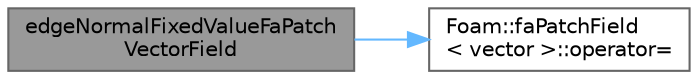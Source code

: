 digraph "edgeNormalFixedValueFaPatchVectorField"
{
 // LATEX_PDF_SIZE
  bgcolor="transparent";
  edge [fontname=Helvetica,fontsize=10,labelfontname=Helvetica,labelfontsize=10];
  node [fontname=Helvetica,fontsize=10,shape=box,height=0.2,width=0.4];
  rankdir="LR";
  Node1 [id="Node000001",label="edgeNormalFixedValueFaPatch\lVectorField",height=0.2,width=0.4,color="gray40", fillcolor="grey60", style="filled", fontcolor="black",tooltip=" "];
  Node1 -> Node2 [id="edge1_Node000001_Node000002",color="steelblue1",style="solid",tooltip=" "];
  Node2 [id="Node000002",label="Foam::faPatchField\l\< vector \>::operator=",height=0.2,width=0.4,color="grey40", fillcolor="white", style="filled",URL="$classFoam_1_1faPatchField.html#a6a896c9a07142ef7985d976d61181176",tooltip=" "];
}

